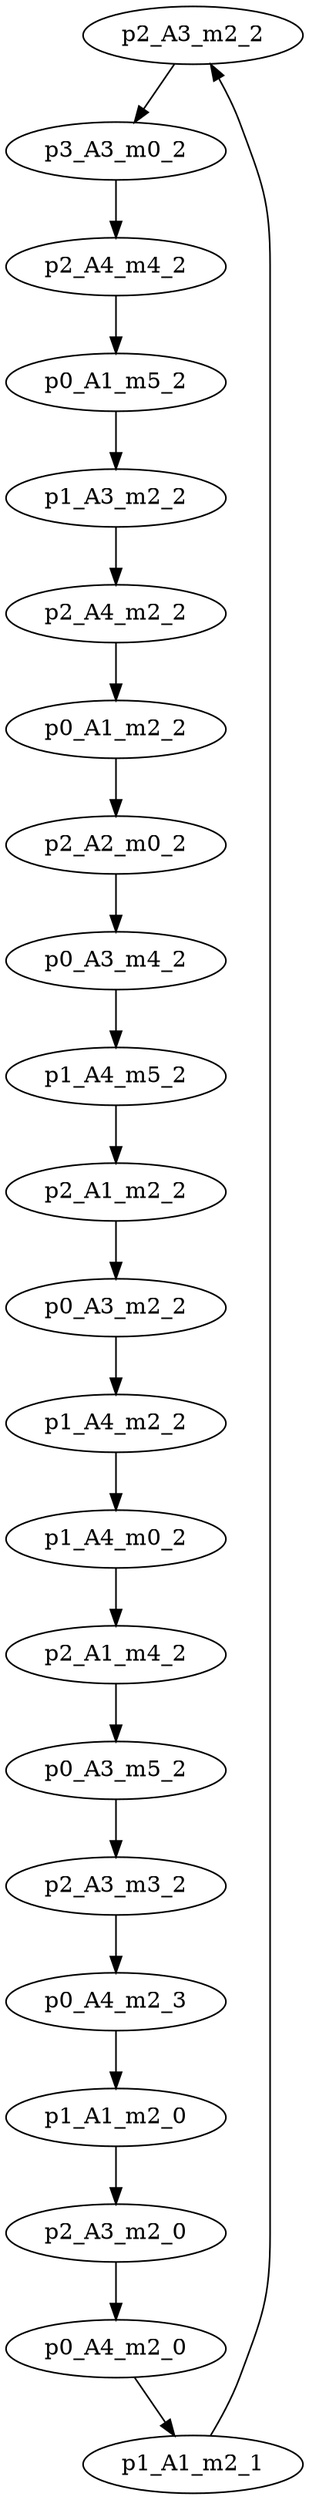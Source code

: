 digraph Test{
p2_A3_m2_2 -> p3_A3_m0_2 -> p2_A4_m4_2 -> p0_A1_m5_2 -> p1_A3_m2_2 -> p2_A4_m2_2 -> p0_A1_m2_2 -> p2_A2_m0_2 -> p0_A3_m4_2 -> p1_A4_m5_2 -> p2_A1_m2_2 -> p0_A3_m2_2 -> p1_A4_m2_2 -> p1_A4_m0_2 -> p2_A1_m4_2 -> p0_A3_m5_2 -> p2_A3_m3_2 -> p0_A4_m2_3 -> p1_A1_m2_0 -> p2_A3_m2_0 -> p0_A4_m2_0 -> p1_A1_m2_1 -> p2_A3_m2_2;}